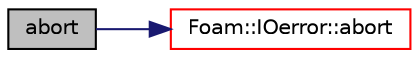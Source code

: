 digraph "abort"
{
  bgcolor="transparent";
  edge [fontname="Helvetica",fontsize="10",labelfontname="Helvetica",labelfontsize="10"];
  node [fontname="Helvetica",fontsize="10",shape=record];
  rankdir="LR";
  Node24777 [label="abort",height=0.2,width=0.4,color="black", fillcolor="grey75", style="filled", fontcolor="black"];
  Node24777 -> Node24778 [color="midnightblue",fontsize="10",style="solid",fontname="Helvetica"];
  Node24778 [label="Foam::IOerror::abort",height=0.2,width=0.4,color="red",URL="$a27201.html#ac54f53dc342019e8db34f4aa581a5792",tooltip="Abort : used to stop code for fatal errors. "];
}
